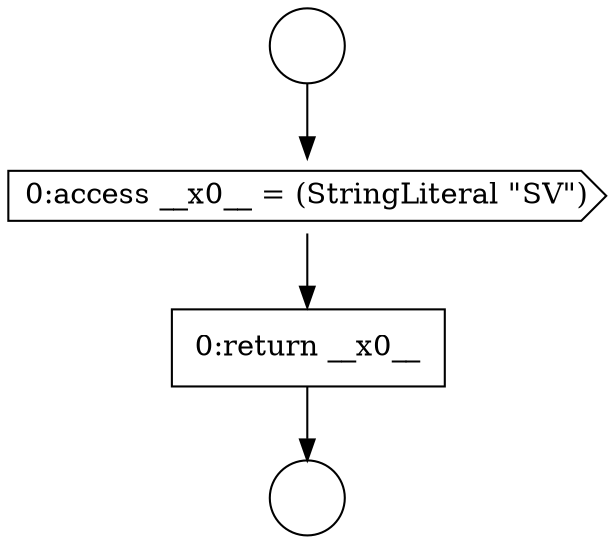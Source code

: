 digraph {
  node4049 [shape=circle label=" " color="black" fillcolor="white" style=filled]
  node4051 [shape=cds, label=<<font color="black">0:access __x0__ = (StringLiteral &quot;SV&quot;)</font>> color="black" fillcolor="white" style=filled]
  node4052 [shape=none, margin=0, label=<<font color="black">
    <table border="0" cellborder="1" cellspacing="0" cellpadding="10">
      <tr><td align="left">0:return __x0__</td></tr>
    </table>
  </font>> color="black" fillcolor="white" style=filled]
  node4050 [shape=circle label=" " color="black" fillcolor="white" style=filled]
  node4049 -> node4051 [ color="black"]
  node4051 -> node4052 [ color="black"]
  node4052 -> node4050 [ color="black"]
}
